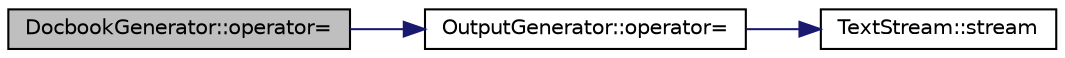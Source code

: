 digraph "DocbookGenerator::operator="
{
 // LATEX_PDF_SIZE
  edge [fontname="Helvetica",fontsize="10",labelfontname="Helvetica",labelfontsize="10"];
  node [fontname="Helvetica",fontsize="10",shape=record];
  rankdir="LR";
  Node1 [label="DocbookGenerator::operator=",height=0.2,width=0.4,color="black", fillcolor="grey75", style="filled", fontcolor="black",tooltip=" "];
  Node1 -> Node2 [color="midnightblue",fontsize="10",style="solid",fontname="Helvetica"];
  Node2 [label="OutputGenerator::operator=",height=0.2,width=0.4,color="black", fillcolor="white", style="filled",URL="$classOutputGenerator.html#a199015661a17fca46ba8c041408d4adc",tooltip=" "];
  Node2 -> Node3 [color="midnightblue",fontsize="10",style="solid",fontname="Helvetica"];
  Node3 [label="TextStream::stream",height=0.2,width=0.4,color="black", fillcolor="white", style="filled",URL="$classTextStream.html#a1d61011a2d8962b0bdbec11483ae5790",tooltip=" "];
}
